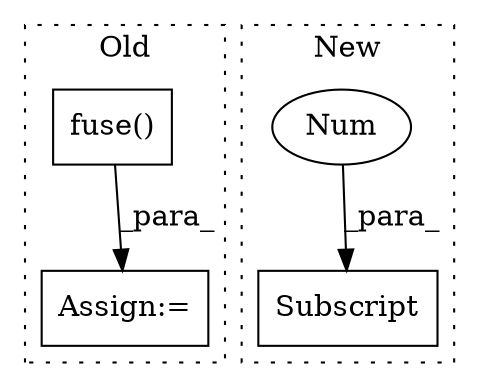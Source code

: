 digraph G {
subgraph cluster0 {
1 [label="fuse()" a="75" s="7197,7225" l="10,1" shape="box"];
4 [label="Assign:=" a="68" s="7194" l="3" shape="box"];
label = "Old";
style="dotted";
}
subgraph cluster1 {
2 [label="Subscript" a="63" s="6253,0" l="5,0" shape="box"];
3 [label="Num" a="76" s="6255" l="2" shape="ellipse"];
label = "New";
style="dotted";
}
1 -> 4 [label="_para_"];
3 -> 2 [label="_para_"];
}